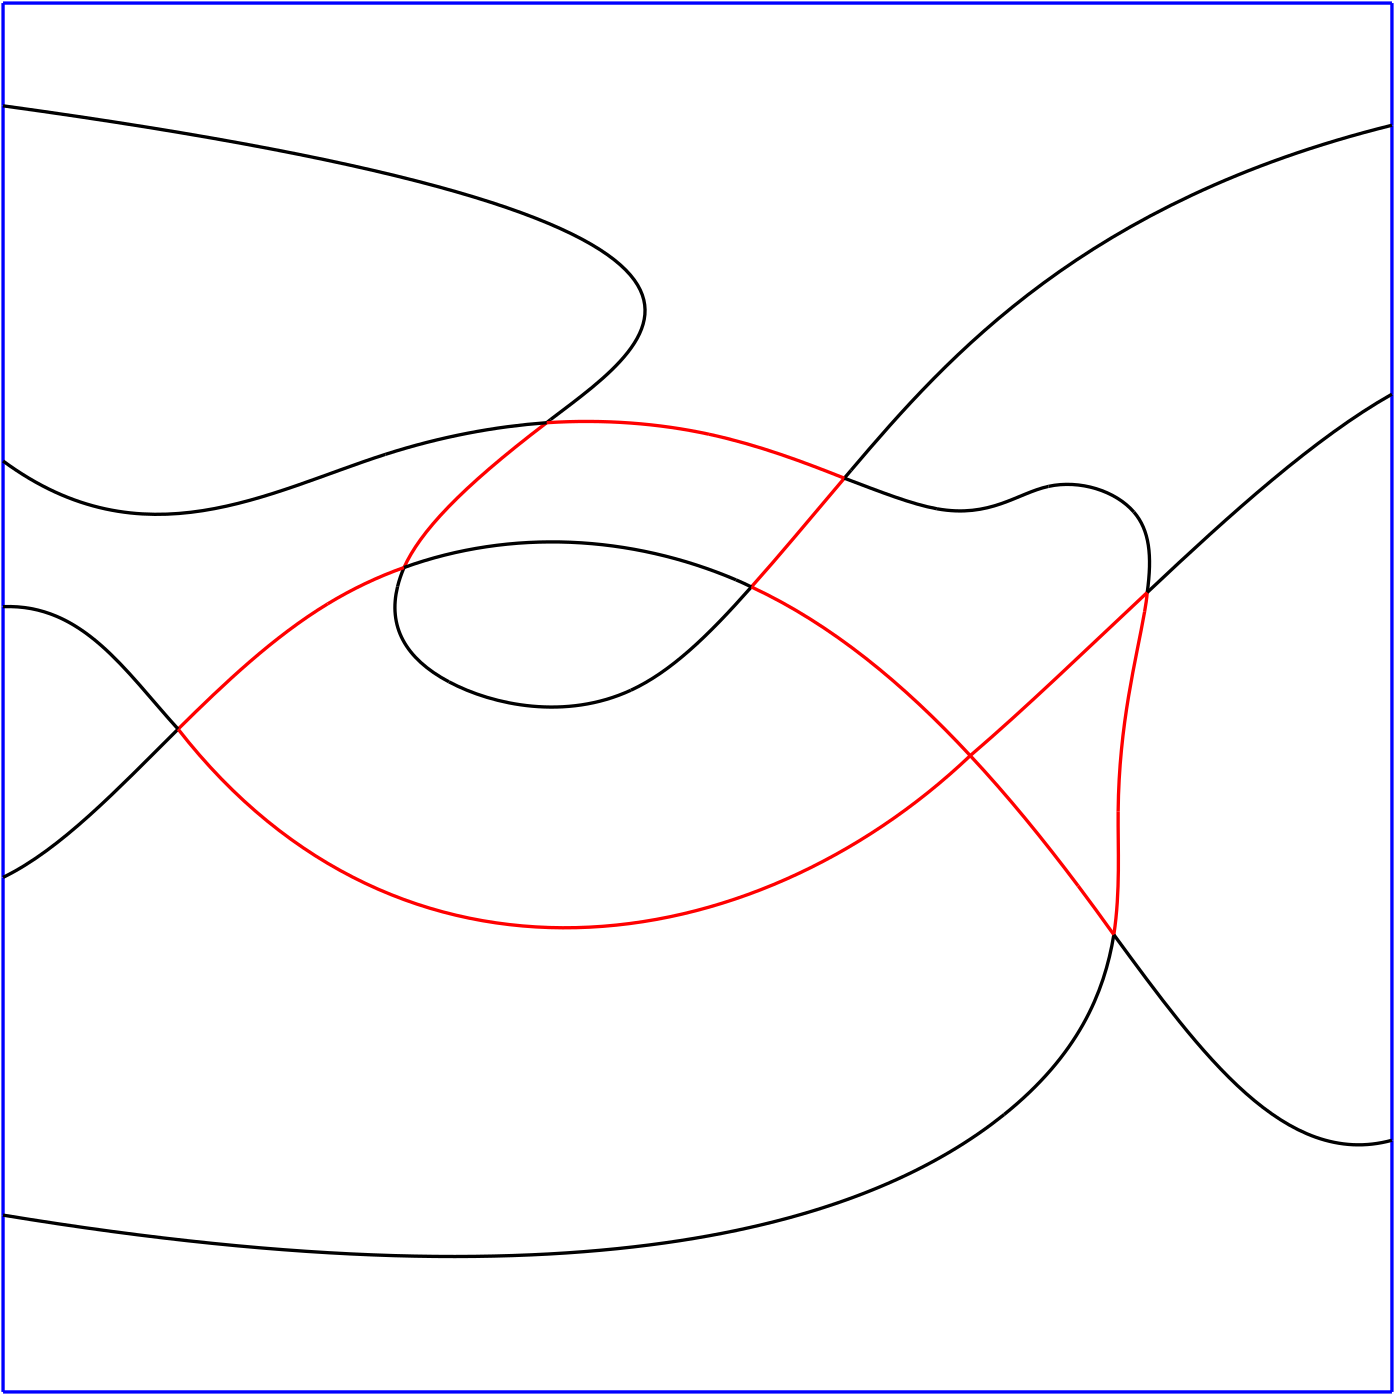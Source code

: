 <?xml version="1.0"?>
<!DOCTYPE ipe SYSTEM "ipe.dtd">
<ipe version="70218" creator="Ipe 7.2.18">
<info created="D:20200520210504" modified="D:20210420132507"/>
<ipestyle name="basic">
<symbol name="arrow/arc(spx)">
<path stroke="sym-stroke" fill="sym-stroke" pen="sym-pen">
0 0 m
-1 0.333 l
-1 -0.333 l
h
</path>
</symbol>
<symbol name="arrow/farc(spx)">
<path stroke="sym-stroke" fill="white" pen="sym-pen">
0 0 m
-1 0.333 l
-1 -0.333 l
h
</path>
</symbol>
<symbol name="arrow/ptarc(spx)">
<path stroke="sym-stroke" fill="sym-stroke" pen="sym-pen">
0 0 m
-1 0.333 l
-0.8 0 l
-1 -0.333 l
h
</path>
</symbol>
<symbol name="arrow/fptarc(spx)">
<path stroke="sym-stroke" fill="white" pen="sym-pen">
0 0 m
-1 0.333 l
-0.8 0 l
-1 -0.333 l
h
</path>
</symbol>
<symbol name="mark/circle(sx)" transformations="translations">
<path fill="sym-stroke">
0.6 0 0 0.6 0 0 e
0.4 0 0 0.4 0 0 e
</path>
</symbol>
<symbol name="mark/disk(sx)" transformations="translations">
<path fill="sym-stroke">
0.6 0 0 0.6 0 0 e
</path>
</symbol>
<symbol name="mark/fdisk(sfx)" transformations="translations">
<group>
<path fill="sym-fill">
0.5 0 0 0.5 0 0 e
</path>
<path fill="sym-stroke" fillrule="eofill">
0.6 0 0 0.6 0 0 e
0.4 0 0 0.4 0 0 e
</path>
</group>
</symbol>
<symbol name="mark/box(sx)" transformations="translations">
<path fill="sym-stroke" fillrule="eofill">
-0.6 -0.6 m
0.6 -0.6 l
0.6 0.6 l
-0.6 0.6 l
h
-0.4 -0.4 m
0.4 -0.4 l
0.4 0.4 l
-0.4 0.4 l
h
</path>
</symbol>
<symbol name="mark/square(sx)" transformations="translations">
<path fill="sym-stroke">
-0.6 -0.6 m
0.6 -0.6 l
0.6 0.6 l
-0.6 0.6 l
h
</path>
</symbol>
<symbol name="mark/fsquare(sfx)" transformations="translations">
<group>
<path fill="sym-fill">
-0.5 -0.5 m
0.5 -0.5 l
0.5 0.5 l
-0.5 0.5 l
h
</path>
<path fill="sym-stroke" fillrule="eofill">
-0.6 -0.6 m
0.6 -0.6 l
0.6 0.6 l
-0.6 0.6 l
h
-0.4 -0.4 m
0.4 -0.4 l
0.4 0.4 l
-0.4 0.4 l
h
</path>
</group>
</symbol>
<symbol name="mark/cross(sx)" transformations="translations">
<group>
<path fill="sym-stroke">
-0.43 -0.57 m
0.57 0.43 l
0.43 0.57 l
-0.57 -0.43 l
h
</path>
<path fill="sym-stroke">
-0.43 0.57 m
0.57 -0.43 l
0.43 -0.57 l
-0.57 0.43 l
h
</path>
</group>
</symbol>
<symbol name="arrow/fnormal(spx)">
<path stroke="sym-stroke" fill="white" pen="sym-pen">
0 0 m
-1 0.333 l
-1 -0.333 l
h
</path>
</symbol>
<symbol name="arrow/pointed(spx)">
<path stroke="sym-stroke" fill="sym-stroke" pen="sym-pen">
0 0 m
-1 0.333 l
-0.8 0 l
-1 -0.333 l
h
</path>
</symbol>
<symbol name="arrow/fpointed(spx)">
<path stroke="sym-stroke" fill="white" pen="sym-pen">
0 0 m
-1 0.333 l
-0.8 0 l
-1 -0.333 l
h
</path>
</symbol>
<symbol name="arrow/linear(spx)">
<path stroke="sym-stroke" pen="sym-pen">
-1 0.333 m
0 0 l
-1 -0.333 l
</path>
</symbol>
<symbol name="arrow/fdouble(spx)">
<path stroke="sym-stroke" fill="white" pen="sym-pen">
0 0 m
-1 0.333 l
-1 -0.333 l
h
-1 0 m
-2 0.333 l
-2 -0.333 l
h
</path>
</symbol>
<symbol name="arrow/double(spx)">
<path stroke="sym-stroke" fill="sym-stroke" pen="sym-pen">
0 0 m
-1 0.333 l
-1 -0.333 l
h
-1 0 m
-2 0.333 l
-2 -0.333 l
h
</path>
</symbol>
<pen name="heavier" value="0.8"/>
<pen name="fat" value="1.2"/>
<pen name="ultrafat" value="2"/>
<symbolsize name="large" value="5"/>
<symbolsize name="small" value="2"/>
<symbolsize name="tiny" value="1.1"/>
<arrowsize name="large" value="10"/>
<arrowsize name="small" value="5"/>
<arrowsize name="tiny" value="3"/>
<color name="red" value="1 0 0"/>
<color name="blue" value="0 0 1"/>
<color name="green" value="0 1 0"/>
<color name="yellow" value="1 1 0"/>
<color name="orange" value="1 0.647 0"/>
<color name="gold" value="1 0.843 0"/>
<color name="purple" value="0.627 0.125 0.941"/>
<color name="gray" value="0.745"/>
<color name="brown" value="0.647 0.165 0.165"/>
<color name="navy" value="0 0 0.502"/>
<color name="pink" value="1 0.753 0.796"/>
<color name="seagreen" value="0.18 0.545 0.341"/>
<color name="turquoise" value="0.251 0.878 0.816"/>
<color name="violet" value="0.933 0.51 0.933"/>
<color name="darkblue" value="0 0 0.545"/>
<color name="darkcyan" value="0 0.545 0.545"/>
<color name="darkgray" value="0.663"/>
<color name="darkgreen" value="0 0.392 0"/>
<color name="darkmagenta" value="0.545 0 0.545"/>
<color name="darkorange" value="1 0.549 0"/>
<color name="darkred" value="0.545 0 0"/>
<color name="lightblue" value="0.678 0.847 0.902"/>
<color name="lightcyan" value="0.878 1 1"/>
<color name="lightgray" value="0.827"/>
<color name="lightgreen" value="0.565 0.933 0.565"/>
<color name="lightyellow" value="1 1 0.878"/>
<dashstyle name="dotted" value="[1 3] 0"/>
<dashstyle name="dashed" value="[4] 0"/>
<dashstyle name="dash dotted" value="[4 2 1 2] 0"/>
<dashstyle name="dash dot dotted" value="[4 2 1 2 1 2] 0"/>
<textsize name="large" value="\large"/>
<textsize name="small" value="\small"/>
<textsize name="tiny" value="\tiny"/>
<textsize name="Large" value="\Large"/>
<textsize name="LARGE" value="\LARGE"/>
<textsize name="huge" value="\huge"/>
<textsize name="Huge" value="\Huge"/>
<textsize name="footnote" value="\footnotesize"/>
<textstyle name="center" begin="\begin{center}" end="\end{center}"/>
<textstyle name="itemize" begin="\begin{itemize}" end="\end{itemize}"/>
<textstyle name="item" begin="\begin{itemize}\item{}" end="\end{itemize}"/>
<gridsize name="4 pts" value="4"/>
<gridsize name="8 pts (~3 mm)" value="8"/>
<gridsize name="16 pts (~6 mm)" value="16"/>
<gridsize name="32 pts (~12 mm)" value="32"/>
<gridsize name="10 pts (~3.5 mm)" value="10"/>
<gridsize name="20 pts (~7 mm)" value="20"/>
<gridsize name="14 pts (~5 mm)" value="14"/>
<gridsize name="28 pts (~10 mm)" value="28"/>
<gridsize name="56 pts (~20 mm)" value="56"/>
<anglesize name="90 deg" value="90"/>
<anglesize name="60 deg" value="60"/>
<anglesize name="45 deg" value="45"/>
<anglesize name="30 deg" value="30"/>
<anglesize name="22.5 deg" value="22.5"/>
<tiling name="falling" angle="-60" step="4" width="1"/>
<tiling name="rising" angle="30" step="4" width="1"/>
</ipestyle>
<page>
<layer name="alpha"/>
<view layers="alpha" active="alpha"/>
<path layer="alpha" stroke="purple" pen="fat">
-249.39 249.23 m
-249.39 249.23
-249.39 249.23
-249.39 249.23 c
</path>
<path stroke="blue" pen="fat">
-249.39 249.23 m
-249.39 236.898
-249.39 224.567
-249.39 212.235 c
</path>
<path stroke="blue" pen="fat">
-249.39 212.235 m
-249.39 169.612
-249.39 126.989
-249.39 84.366 c
</path>
<path stroke="blue" pen="fat">
-249.39 84.366 m
-249.39 66.889
-249.39 49.413
-249.39 31.936 c
</path>
<path stroke="blue" pen="fat">
-249.39 31.936 m
-249.39 -0.551
-249.39 -33.038
-249.39 -65.525 c
</path>
<path stroke="blue" pen="fat">
-249.39 -65.525 m
-249.39 -106.055
-249.39 -146.585
-249.39 -187.115 c
</path>
<path stroke="blue" pen="fat">
-249.39 -187.115 m
-249.39 -208.333
-249.39 -229.552
-249.39 -250.77 c
</path>
<path stroke="red" pen="fat">
-249.39 -250.77 m
-249.39 -250.77
-249.39 -250.77
-249.39 -250.77 c
</path>
<path stroke="red" pen="fat">
-249.39 -250.77 m
-249.39 -250.77
-249.39 -250.77
-249.39 -250.77 c
</path>
<path stroke="blue" pen="fat">
-249.39 -250.77 m
-82.723 -250.77
83.943 -250.77
250.61 -250.77 c
</path>
<path stroke="red" pen="fat">
250.61 -250.77 m
250.61 -250.77
250.61 -250.77
250.61 -250.77 c
</path>
<path stroke="red" pen="fat">
250.61 -250.77 m
250.61 -250.77
250.61 -250.77
250.61 -250.77 c
</path>
<path stroke="blue" pen="fat">
250.61 -250.77 m
250.61 -220.568
250.61 -190.367
250.61 -160.165 c
</path>
<path stroke="blue" pen="fat">
250.61 -160.165 m
250.61 -70.633
250.61 18.9
250.61 108.432 c
</path>
<path stroke="blue" pen="fat">
250.61 108.432 m
250.61 140.703
250.61 172.973
250.61 205.244 c
</path>
<path stroke="blue" pen="fat">
250.61 205.244 m
250.61 219.906
250.61 234.568
250.61 249.23 c
</path>
<path stroke="purple" pen="fat">
250.61 249.23 m
250.61 249.23
250.61 249.23
250.61 249.23 c
</path>
<path stroke="purple" pen="fat">
250.61 249.23 m
250.61 249.23
250.61 249.23
250.61 249.23 c
</path>
<path stroke="blue" pen="fat">
250.61 249.23 m
83.943 249.23
-82.723 249.23
-249.39 249.23 c
</path>
<path stroke="purple" pen="fat">
-249.39 249.23 m
-249.39 249.23
-249.39 249.23
-249.39 249.23 c
</path>
<path stroke="purple" pen="fat">
-249.39 212.235 m
-249.39 212.235
-249.39 212.235
-249.39 212.235 c
</path>
<path stroke="black" pen="fat">
-249.39 212.235 m
51.215 170.944
-13.482 128.727
-52.265 99.312 c
</path>
<path stroke="black" pen="fat">
-52.265 99.312 m
-52.736 98.955
-53.203 98.6
-53.7015 98.152 c
</path>
<path stroke="red" pen="fat">
-53.7015 98.152 m
-85.392 74.047
-99.339 58.61
-105.037 46.0315 c
</path>
<path stroke="black" pen="fat">
-105.037 46.0315 m
-106.057 43.632
-106.828 41.361
-107.368 39.151 c
</path>
<path stroke="black" pen="fat">
-107.368 39.151 m
-110.823 25.016
-104.867 13.358
-88.852 4.859 c
</path>
<path stroke="black" pen="fat">
-88.852 4.859 m
-72.838 -3.64
-46.767 -8.98
-23.365 1.856 c
</path>
<path stroke="black" pen="fat">
-23.365 1.856 m
-9.187 8.421
4.01 20.924
20.0015 39.0265 c
</path>
<path stroke="red" pen="fat">
20.0015 39.0265 m
29.799 49.959
40.633 63.035
53.47 78.177 c
</path>
<path stroke="black" pen="fat">
53.47 78.177 m
54.202 79.048
55.032 80.026
55.87 81.012 c
</path>
<path stroke="black" pen="fat">
55.87 81.012 m
90.972 122.317
140.445 177.915
250.61 205.244 c
</path>
<path stroke="purple" pen="fat">
250.61 205.244 m
250.61 205.244
250.61 205.244
250.61 205.244 c
</path>
<path stroke="purple" pen="fat">
-249.39 -187.115 m
-249.39 -187.115
-249.39 -187.115
-249.39 -187.115 c
</path>
<path stroke="black" pen="fat">
-249.39 -187.115 m
-33.925 -222.645
64.568 -188.215
110.987 -150.898 c
</path>
<path stroke="red" pen="fat">
110.987 -150.898 m
110.987 -150.898
110.987 -150.898
110.987 -150.898 c
</path>
<path stroke="red" pen="fat">
110.987 -150.898 m
110.987 -150.898
110.987 -150.898
110.987 -150.898 c
</path>
<path stroke="black" pen="fat">
110.987 -150.898 m
137.539 -129.553
147.054 -107.262
150.494 -86.165 c
</path>
<path stroke="red" pen="fat">
150.494 -86.165 m
152.885 -70.389
151.921 -55.279
152.046 -41.738 c
</path>
<path stroke="red" pen="fat">
152.046 -41.738 m
152.046 -41.738
152.046 -41.738
152.046 -41.738 c
</path>
<path stroke="red" pen="fat">
152.046 -41.738 m
152.046 -41.738
152.046 -41.738
152.046 -41.738 c
</path>
<path stroke="red" pen="fat">
152.046 -41.738 m
152.338 -10.1
158.577 12.97
161.561 30.089 c
</path>
<path stroke="red" pen="fat">
161.561 30.089 m
161.987 32.533
162.347 34.857
162.516 37.0515 c
</path>
<path stroke="black" pen="fat">
162.516 37.0515 m
164.339 50.325
163.336 59.465
157.7 66.002 c
</path>
<path stroke="red" pen="fat">
157.7 66.002 m
157.7 66.002
157.7 66.002
157.7 66.002 c
</path>
<path stroke="red" pen="fat">
157.7 66.002 m
157.7 66.002
157.7 66.002
157.7 66.002 c
</path>
<path stroke="black" pen="fat">
157.7 66.002 m
151.125 73.628
138.245 77.711
126.955 75.232 c
</path>
<path stroke="red" pen="fat">
126.955 75.232 m
126.955 75.232
126.955 75.232
126.955 75.232 c
</path>
<path stroke="red" pen="fat">
126.955 75.232 m
126.955 75.232
126.955 75.232
126.955 75.232 c
</path>
<path stroke="black" pen="fat">
126.955 75.232 m
115.665 72.753
105.965 63.711
86.804 67.167 c
</path>
<path stroke="black" pen="fat">
86.804 67.167 m
77.716 68.806
66.499 73.257
53.47 78.177 c
</path>
<path stroke="red" pen="fat">
53.47 78.177 m
39.22 83.838
22.764 90.099
4.746 94.003 c
</path>
<path stroke="red" pen="fat">
4.746 94.003 m
-13.335 97.92
-32.989 99.465
-53.7015 98.152 c
</path>
<path stroke="black" pen="fat">
-53.7015 98.152 m
-72.321 96.797
-91.784 93.167
-111.78 86.752 c
</path>
<path stroke="black" pen="fat">
-111.78 86.752 m
-154.101 73.174
-198.811 47.118
-249.39 84.366 c
</path>
<path stroke="purple" pen="fat">
-249.39 84.366 m
-249.39 84.366
-249.39 84.366
-249.39 84.366 c
</path>
<path stroke="purple" pen="fat">
-249.39 -65.525 m
-249.39 -65.525
-249.39 -65.525
-249.39 -65.525 c
</path>
<path stroke="black" pen="fat">
-249.39 -65.525 m
-228.604 -55.427
-208.311 -33.949
-186.376 -12.145 c
</path>
<path stroke="red" pen="fat">
-186.376 -12.145 m
-169.711 4.346
-152.057 21.073
-132.556 32.928 c
</path>
<path stroke="red" pen="fat">
-132.556 32.928 m
-123.732 38.292
-114.529 42.658
-105.037 46.0315 c
</path>
<path stroke="black" pen="fat">
-105.037 46.0315 m
-66.353 60.002
-23.482 57.744
14.473 41.572 c
</path>
<path stroke="black" pen="fat">
14.473 41.572 m
16.323 40.784
18.161 39.963
20.0015 39.0265 c
</path>
<path stroke="red" pen="fat">
20.0015 39.0265 m
48.77 25.663
74.719 4.233
98.8005 -21.7025 c
</path>
<path stroke="red" pen="fat">
98.8005 -21.7025 m
112.286 -36.135
125.157 -51.963
137.642 -68.587 c
</path>
<path stroke="red" pen="fat">
137.642 -68.587 m
142 -74.39
146.312 -80.29
150.494 -86.165 c
</path>
<path stroke="black" pen="fat">
150.494 -86.165 m
182.069 -129.232
212.283 -170.669
250.61 -160.165 c
</path>
<path stroke="purple" pen="fat">
250.61 -160.165 m
250.61 -160.165
250.61 -160.165
250.61 -160.165 c
</path>
<path stroke="purple" pen="fat">
-249.39 31.936 m
-249.39 31.936
-249.39 31.936
-249.39 31.936 c
</path>
<path stroke="black" pen="fat">
-249.39 31.936 m
-220.735 33.033
-205.474 8.847
-186.376 -12.145 c
</path>
<path stroke="red" pen="fat">
84.743 -33.187 m
84.743 -33.187
84.743 -33.187
84.743 -33.187 c
</path>
<path stroke="red" pen="fat">
84.743 -33.187 m
84.743 -33.187
84.743 -33.187
84.743 -33.187 c
</path>
<path stroke="red" pen="fat">
98.8005 -21.7025 m
118.844 -4.555
140.512 16.456
162.516 37.0515 c
</path>
<path stroke="black" pen="fat">
162.516 37.0515 m
192.562 65.397
223.143 92.939
250.61 108.432 c
</path>
<path stroke="purple" pen="fat">
250.61 108.432 m
250.61 108.432
250.61 108.432
250.61 108.432 c
</path>
<path stroke="red" pen="fat">
-186.376 -12.145 m
-105.975 -115.408
20.306 -96.3142
98.8005 -21.7025 c
</path>
</page>
</ipe>

